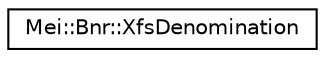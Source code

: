 digraph "Graphical Class Hierarchy"
{
  edge [fontname="Helvetica",fontsize="10",labelfontname="Helvetica",labelfontsize="10"];
  node [fontname="Helvetica",fontsize="10",shape=record];
  rankdir="LR";
  Node1 [label="Mei::Bnr::XfsDenomination",height=0.2,width=0.4,color="black", fillcolor="white", style="filled",URL="$a00185.html",tooltip="XFS Denomination Class "];
}
